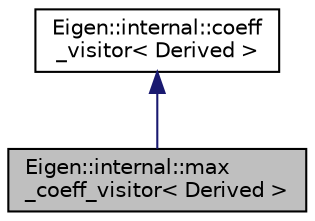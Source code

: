 digraph "Eigen::internal::max_coeff_visitor&lt; Derived &gt;"
{
  edge [fontname="Helvetica",fontsize="10",labelfontname="Helvetica",labelfontsize="10"];
  node [fontname="Helvetica",fontsize="10",shape=record];
  Node1 [label="Eigen::internal::max\l_coeff_visitor\< Derived \>",height=0.2,width=0.4,color="black", fillcolor="grey75", style="filled" fontcolor="black"];
  Node2 -> Node1 [dir="back",color="midnightblue",fontsize="10",style="solid",fontname="Helvetica"];
  Node2 [label="Eigen::internal::coeff\l_visitor\< Derived \>",height=0.2,width=0.4,color="black", fillcolor="white", style="filled",URL="$structEigen_1_1internal_1_1coeff__visitor.html"];
}
